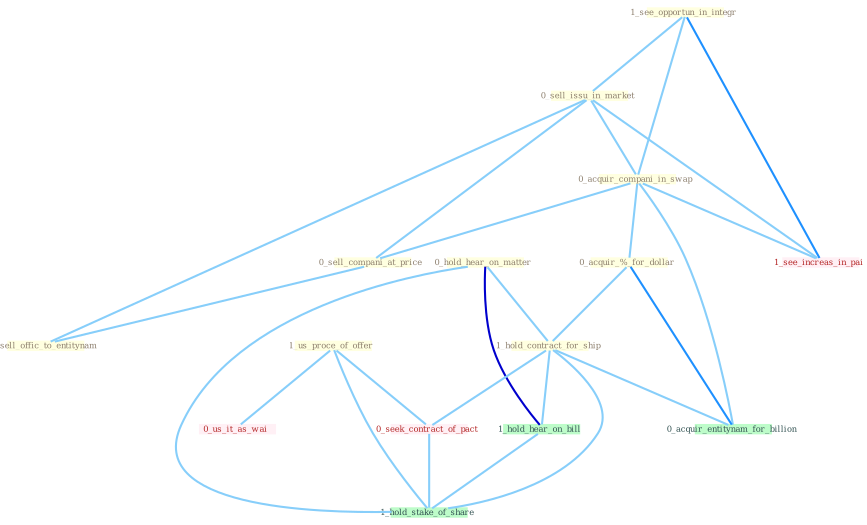 Graph G{ 
    node
    [shape=polygon,style=filled,width=.5,height=.06,color="#BDFCC9",fixedsize=true,fontsize=4,
    fontcolor="#2f4f4f"];
    {node
    [color="#ffffe0", fontcolor="#8b7d6b"] "1_see_opportun_in_integr " "0_sell_issu_in_market " "0_hold_hear_on_matter " "0_acquir_compani_in_swap " "0_sell_compani_at_price " "0_acquir_%_for_dollar " "1_hold_contract_for_ship " "0_sell_offic_to_entitynam " "1_us_proce_of_offer "}
{node [color="#fff0f5", fontcolor="#b22222"] "0_seek_contract_of_pact " "0_us_it_as_wai " "1_see_increas_in_pai "}
edge [color="#B0E2FF"];

	"1_see_opportun_in_integr " -- "0_sell_issu_in_market " [w="1", color="#87cefa" ];
	"1_see_opportun_in_integr " -- "0_acquir_compani_in_swap " [w="1", color="#87cefa" ];
	"1_see_opportun_in_integr " -- "1_see_increas_in_pai " [w="2", color="#1e90ff" , len=0.8];
	"0_sell_issu_in_market " -- "0_acquir_compani_in_swap " [w="1", color="#87cefa" ];
	"0_sell_issu_in_market " -- "0_sell_compani_at_price " [w="1", color="#87cefa" ];
	"0_sell_issu_in_market " -- "0_sell_offic_to_entitynam " [w="1", color="#87cefa" ];
	"0_sell_issu_in_market " -- "1_see_increas_in_pai " [w="1", color="#87cefa" ];
	"0_hold_hear_on_matter " -- "1_hold_contract_for_ship " [w="1", color="#87cefa" ];
	"0_hold_hear_on_matter " -- "1_hold_hear_on_bill " [w="3", color="#0000cd" , len=0.6];
	"0_hold_hear_on_matter " -- "1_hold_stake_of_share " [w="1", color="#87cefa" ];
	"0_acquir_compani_in_swap " -- "0_sell_compani_at_price " [w="1", color="#87cefa" ];
	"0_acquir_compani_in_swap " -- "0_acquir_%_for_dollar " [w="1", color="#87cefa" ];
	"0_acquir_compani_in_swap " -- "0_acquir_entitynam_for_billion " [w="1", color="#87cefa" ];
	"0_acquir_compani_in_swap " -- "1_see_increas_in_pai " [w="1", color="#87cefa" ];
	"0_sell_compani_at_price " -- "0_sell_offic_to_entitynam " [w="1", color="#87cefa" ];
	"0_acquir_%_for_dollar " -- "1_hold_contract_for_ship " [w="1", color="#87cefa" ];
	"0_acquir_%_for_dollar " -- "0_acquir_entitynam_for_billion " [w="2", color="#1e90ff" , len=0.8];
	"1_hold_contract_for_ship " -- "0_seek_contract_of_pact " [w="1", color="#87cefa" ];
	"1_hold_contract_for_ship " -- "0_acquir_entitynam_for_billion " [w="1", color="#87cefa" ];
	"1_hold_contract_for_ship " -- "1_hold_hear_on_bill " [w="1", color="#87cefa" ];
	"1_hold_contract_for_ship " -- "1_hold_stake_of_share " [w="1", color="#87cefa" ];
	"1_us_proce_of_offer " -- "0_seek_contract_of_pact " [w="1", color="#87cefa" ];
	"1_us_proce_of_offer " -- "0_us_it_as_wai " [w="1", color="#87cefa" ];
	"1_us_proce_of_offer " -- "1_hold_stake_of_share " [w="1", color="#87cefa" ];
	"0_seek_contract_of_pact " -- "1_hold_stake_of_share " [w="1", color="#87cefa" ];
	"1_hold_hear_on_bill " -- "1_hold_stake_of_share " [w="1", color="#87cefa" ];
}